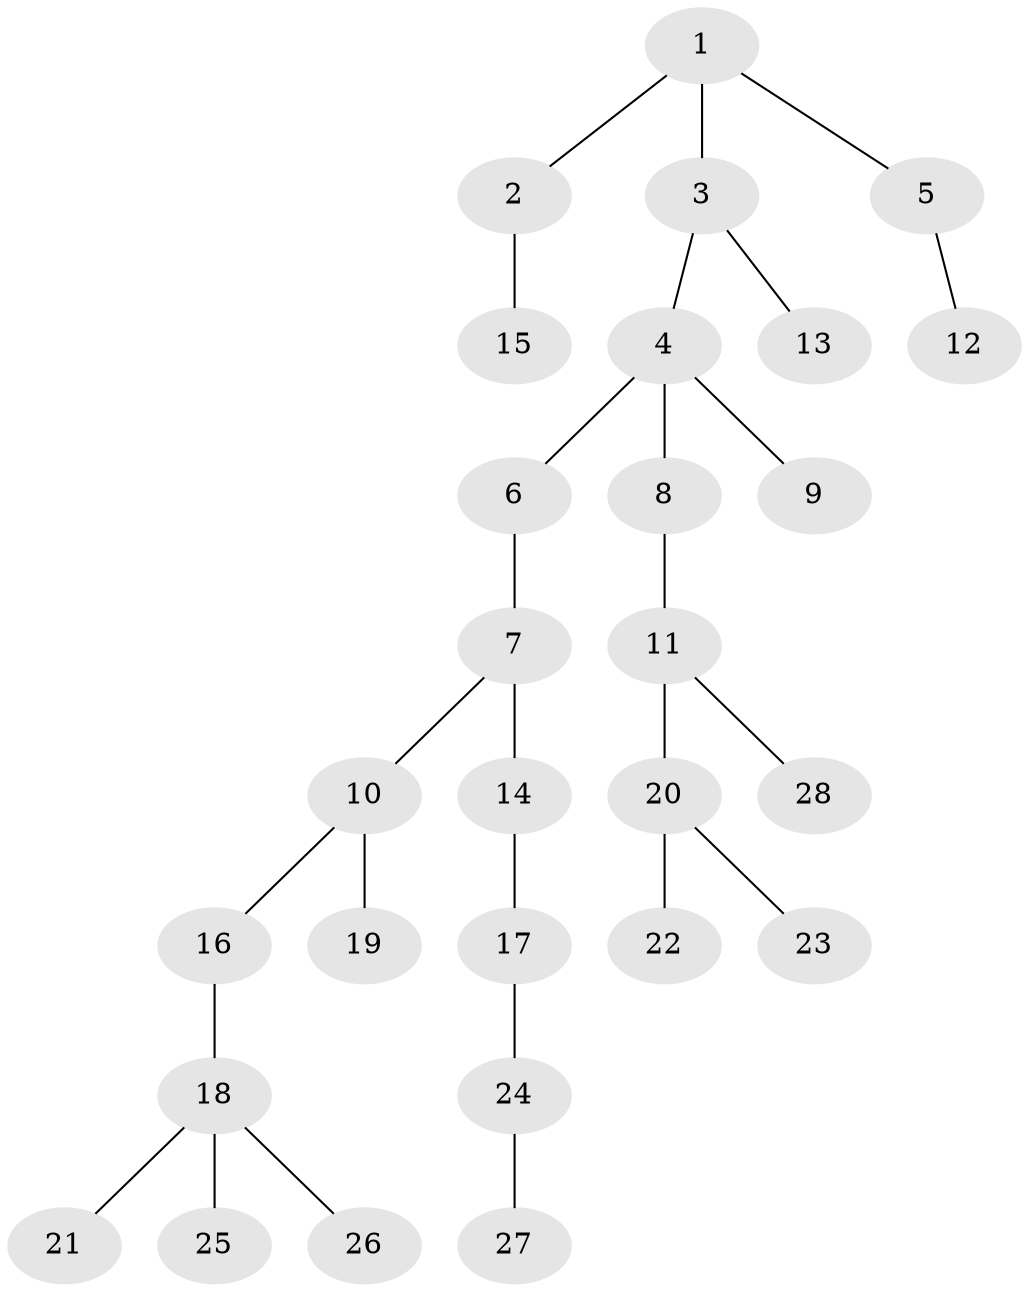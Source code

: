 // original degree distribution, {4: 0.1346153846153846, 2: 0.25, 3: 0.11538461538461539, 1: 0.4807692307692308, 5: 0.019230769230769232}
// Generated by graph-tools (version 1.1) at 2025/36/03/09/25 02:36:36]
// undirected, 28 vertices, 27 edges
graph export_dot {
graph [start="1"]
  node [color=gray90,style=filled];
  1;
  2;
  3;
  4;
  5;
  6;
  7;
  8;
  9;
  10;
  11;
  12;
  13;
  14;
  15;
  16;
  17;
  18;
  19;
  20;
  21;
  22;
  23;
  24;
  25;
  26;
  27;
  28;
  1 -- 2 [weight=1.0];
  1 -- 3 [weight=1.0];
  1 -- 5 [weight=1.0];
  2 -- 15 [weight=2.0];
  3 -- 4 [weight=1.0];
  3 -- 13 [weight=1.0];
  4 -- 6 [weight=1.0];
  4 -- 8 [weight=1.0];
  4 -- 9 [weight=1.0];
  5 -- 12 [weight=1.0];
  6 -- 7 [weight=1.0];
  7 -- 10 [weight=1.0];
  7 -- 14 [weight=1.0];
  8 -- 11 [weight=1.0];
  10 -- 16 [weight=1.0];
  10 -- 19 [weight=1.0];
  11 -- 20 [weight=1.0];
  11 -- 28 [weight=1.0];
  14 -- 17 [weight=3.0];
  16 -- 18 [weight=2.0];
  17 -- 24 [weight=1.0];
  18 -- 21 [weight=1.0];
  18 -- 25 [weight=1.0];
  18 -- 26 [weight=1.0];
  20 -- 22 [weight=1.0];
  20 -- 23 [weight=1.0];
  24 -- 27 [weight=1.0];
}
